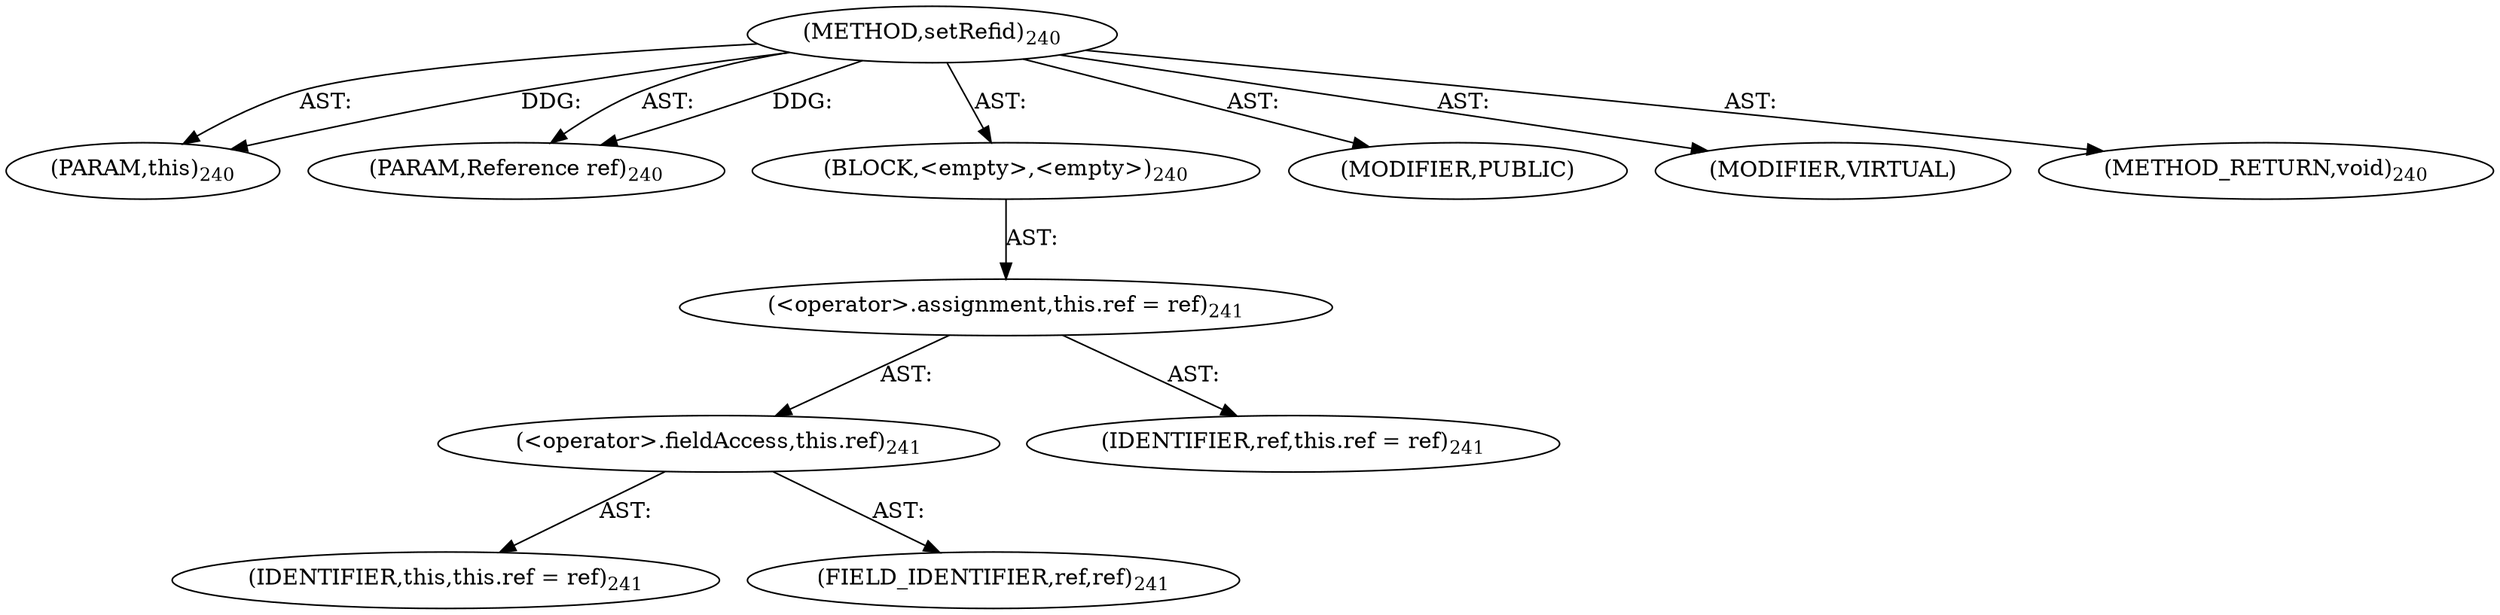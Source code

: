 digraph "setRefid" {  
"111669149710" [label = <(METHOD,setRefid)<SUB>240</SUB>> ]
"115964116998" [label = <(PARAM,this)<SUB>240</SUB>> ]
"115964117031" [label = <(PARAM,Reference ref)<SUB>240</SUB>> ]
"25769803791" [label = <(BLOCK,&lt;empty&gt;,&lt;empty&gt;)<SUB>240</SUB>> ]
"30064771099" [label = <(&lt;operator&gt;.assignment,this.ref = ref)<SUB>241</SUB>> ]
"30064771100" [label = <(&lt;operator&gt;.fieldAccess,this.ref)<SUB>241</SUB>> ]
"68719476743" [label = <(IDENTIFIER,this,this.ref = ref)<SUB>241</SUB>> ]
"55834574861" [label = <(FIELD_IDENTIFIER,ref,ref)<SUB>241</SUB>> ]
"68719476812" [label = <(IDENTIFIER,ref,this.ref = ref)<SUB>241</SUB>> ]
"133143986215" [label = <(MODIFIER,PUBLIC)> ]
"133143986216" [label = <(MODIFIER,VIRTUAL)> ]
"128849018894" [label = <(METHOD_RETURN,void)<SUB>240</SUB>> ]
  "111669149710" -> "115964116998"  [ label = "AST: "] 
  "111669149710" -> "115964117031"  [ label = "AST: "] 
  "111669149710" -> "25769803791"  [ label = "AST: "] 
  "111669149710" -> "133143986215"  [ label = "AST: "] 
  "111669149710" -> "133143986216"  [ label = "AST: "] 
  "111669149710" -> "128849018894"  [ label = "AST: "] 
  "25769803791" -> "30064771099"  [ label = "AST: "] 
  "30064771099" -> "30064771100"  [ label = "AST: "] 
  "30064771099" -> "68719476812"  [ label = "AST: "] 
  "30064771100" -> "68719476743"  [ label = "AST: "] 
  "30064771100" -> "55834574861"  [ label = "AST: "] 
  "111669149710" -> "115964116998"  [ label = "DDG: "] 
  "111669149710" -> "115964117031"  [ label = "DDG: "] 
}
